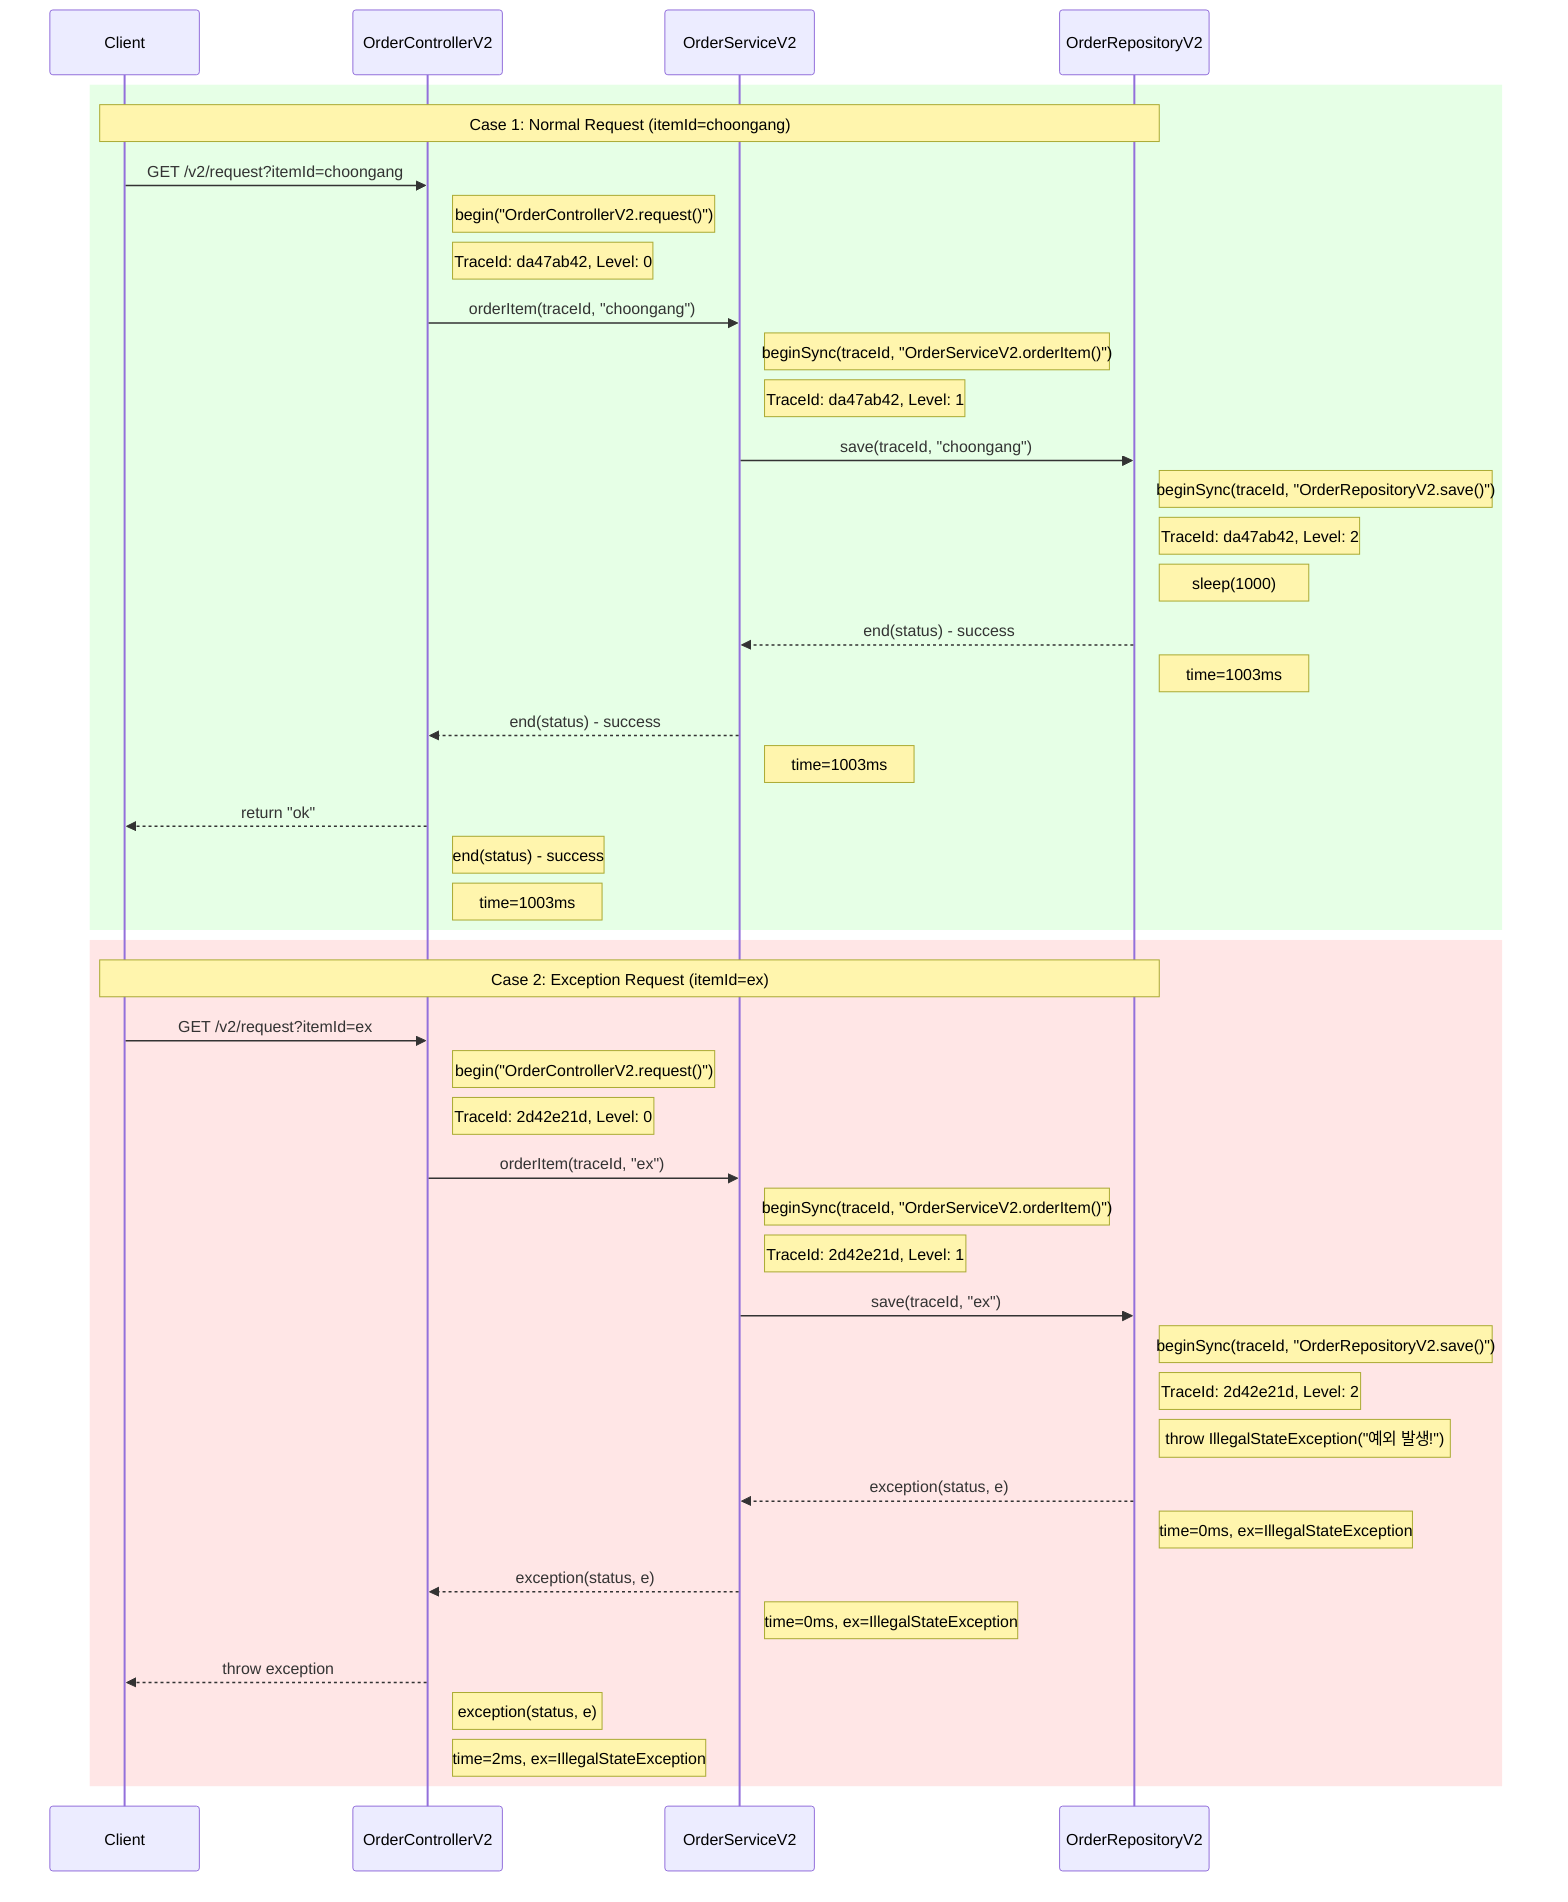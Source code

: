 sequenceDiagram
    participant Client
    participant Controller as OrderControllerV2
    participant Service as OrderServiceV2
    participant Repository as OrderRepositoryV2
    
    %% 정상 케이스 (itemId=choongang)
    rect rgb(230, 255, 230)
    Note over Client,Repository: Case 1: Normal Request (itemId=choongang)
    Client->>Controller: GET /v2/request?itemId=choongang
    
    Note right of Controller: begin("OrderControllerV2.request()")
    Note right of Controller: TraceId: da47ab42, Level: 0
    
    Controller->>Service: orderItem(traceId, "choongang")
    Note right of Service: beginSync(traceId, "OrderServiceV2.orderItem()")
    Note right of Service: TraceId: da47ab42, Level: 1
    
    Service->>Repository: save(traceId, "choongang")
    Note right of Repository: beginSync(traceId, "OrderRepositoryV2.save()")
    Note right of Repository: TraceId: da47ab42, Level: 2
    Note right of Repository: sleep(1000)
    
    Repository-->>Service: end(status) - success
    Note right of Repository: time=1003ms
    
    Service-->>Controller: end(status) - success
    Note right of Service: time=1003ms
    
    Controller-->>Client: return "ok"
    Note right of Controller: end(status) - success
    Note right of Controller: time=1003ms
    end
    
    %% 예외 케이스 (itemId=ex)
    rect rgb(255, 230, 230)
    Note over Client,Repository: Case 2: Exception Request (itemId=ex)
    Client->>Controller: GET /v2/request?itemId=ex
    
    Note right of Controller: begin("OrderControllerV2.request()")
    Note right of Controller: TraceId: 2d42e21d, Level: 0
    
    Controller->>Service: orderItem(traceId, "ex")
    Note right of Service: beginSync(traceId, "OrderServiceV2.orderItem()")
    Note right of Service: TraceId: 2d42e21d, Level: 1
    
    Service->>Repository: save(traceId, "ex")
    Note right of Repository: beginSync(traceId, "OrderRepositoryV2.save()")
    Note right of Repository: TraceId: 2d42e21d, Level: 2
    Note right of Repository: throw IllegalStateException("예외 발생!")
    
    Repository-->>Service: exception(status, e)
    Note right of Repository: time=0ms, ex=IllegalStateException
    
    Service-->>Controller: exception(status, e)
    Note right of Service: time=0ms, ex=IllegalStateException
    
    Controller-->>Client: throw exception
    Note right of Controller: exception(status, e)
    Note right of Controller: time=2ms, ex=IllegalStateException
    end